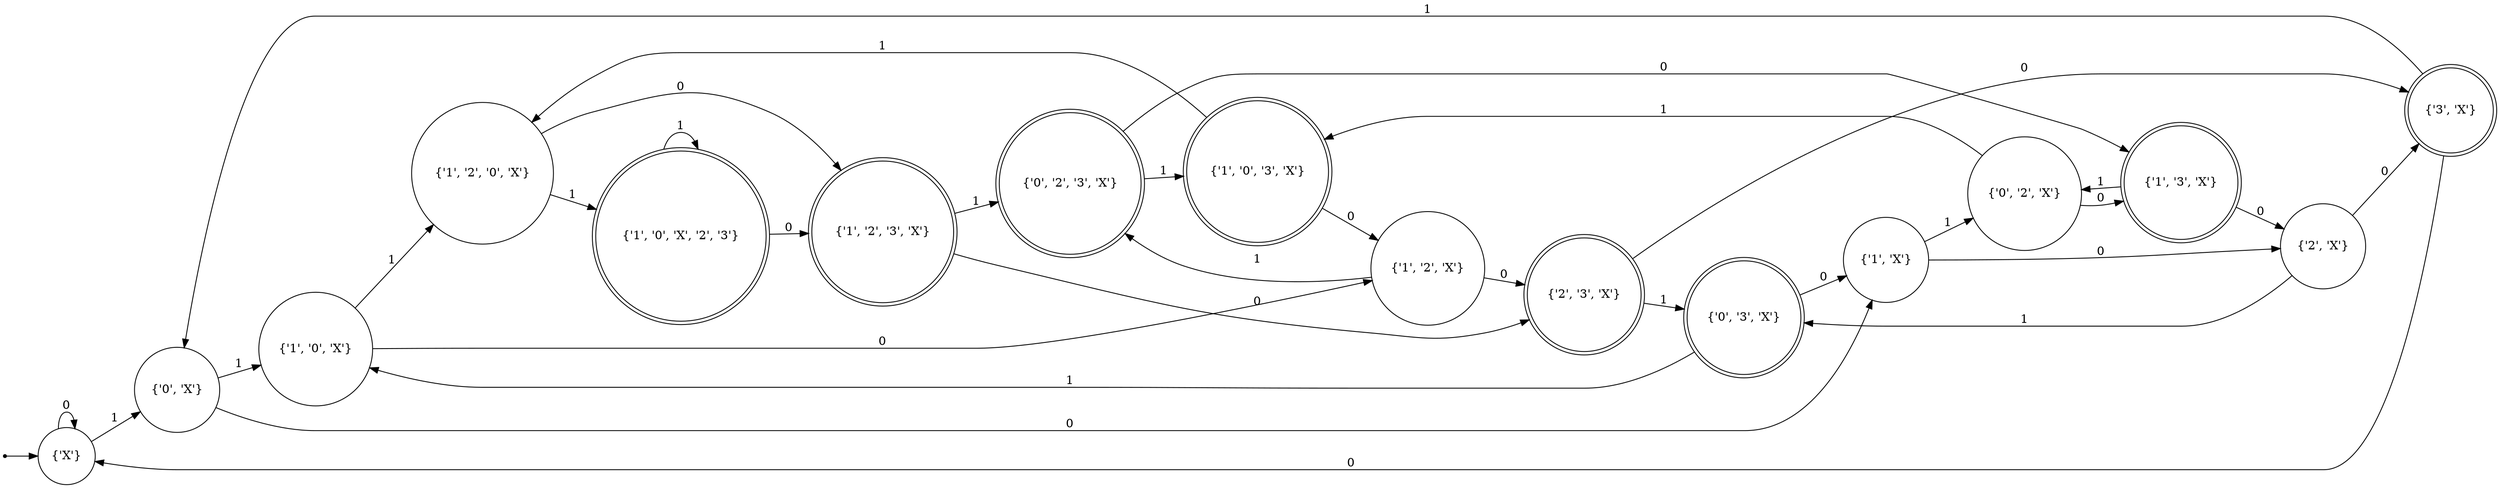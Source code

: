 strict digraph DFA {
	graph [rankdir=LR];
	node [shape=circle];
	"{'X'}" -> "{'X'}"	[label=0];
	"{'X'}" -> "{'0', 'X'}"	[label=1];
	"{'0', 'X'}" -> "{'1', '0', 'X'}"	[label=1];
	"{'0', 'X'}" -> "{'1', 'X'}"	[label=0];
	"{'1', '0', 'X'}" -> "{'1', '2', '0', 'X'}"	[label=1];
	"{'1', '0', 'X'}" -> "{'1', '2', 'X'}"	[label=0];
	"{'1', '0', 'X', '2', '3'}"	[shape=doublecircle];
	"{'1', '2', '0', 'X'}" -> "{'1', '0', 'X', '2', '3'}"	[label=1];
	"{'1', '2', '3', 'X'}"	[shape=doublecircle];
	"{'1', '2', '0', 'X'}" -> "{'1', '2', '3', 'X'}"	[label=0];
	"{'1', '0', 'X', '2', '3'}" -> "{'1', '0', 'X', '2', '3'}"	[label=1];
	"{'1', '0', 'X', '2', '3'}" -> "{'1', '2', '3', 'X'}"	[label=0];
	"{'0', '2', '3', 'X'}"	[shape=doublecircle];
	"{'1', '2', '3', 'X'}" -> "{'0', '2', '3', 'X'}"	[label=1];
	"{'2', '3', 'X'}"	[shape=doublecircle];
	"{'1', '2', '3', 'X'}" -> "{'2', '3', 'X'}"	[label=0];
	"{'1', '0', '3', 'X'}"	[shape=doublecircle];
	"{'0', '2', '3', 'X'}" -> "{'1', '0', '3', 'X'}"	[label=1];
	"{'1', '3', 'X'}"	[shape=doublecircle];
	"{'0', '2', '3', 'X'}" -> "{'1', '3', 'X'}"	[label=0];
	"{'1', '0', '3', 'X'}" -> "{'1', '2', '0', 'X'}"	[label=1];
	"{'1', '0', '3', 'X'}" -> "{'1', '2', 'X'}"	[label=0];
	"{'1', '3', 'X'}" -> "{'0', '2', 'X'}"	[label=1];
	"{'1', '3', 'X'}" -> "{'2', 'X'}"	[label=0];
	"{'0', '2', 'X'}" -> "{'1', '0', '3', 'X'}"	[label=1];
	"{'0', '2', 'X'}" -> "{'1', '3', 'X'}"	[label=0];
	"{'0', '3', 'X'}"	[shape=doublecircle];
	"{'2', 'X'}" -> "{'0', '3', 'X'}"	[label=1];
	"{'3', 'X'}"	[shape=doublecircle];
	"{'2', 'X'}" -> "{'3', 'X'}"	[label=0];
	"{'0', '3', 'X'}" -> "{'1', '0', 'X'}"	[label=1];
	"{'0', '3', 'X'}" -> "{'1', 'X'}"	[label=0];
	"{'3', 'X'}" -> "{'X'}"	[label=0];
	"{'3', 'X'}" -> "{'0', 'X'}"	[label=1];
	"{'2', '3', 'X'}" -> "{'0', '3', 'X'}"	[label=1];
	"{'2', '3', 'X'}" -> "{'3', 'X'}"	[label=0];
	"{'1', '2', 'X'}" -> "{'0', '2', '3', 'X'}"	[label=1];
	"{'1', '2', 'X'}" -> "{'2', '3', 'X'}"	[label=0];
	"{'1', 'X'}" -> "{'0', '2', 'X'}"	[label=1];
	"{'1', 'X'}" -> "{'2', 'X'}"	[label=0];
	null	[shape=point];
	null -> "{'X'}";
}
